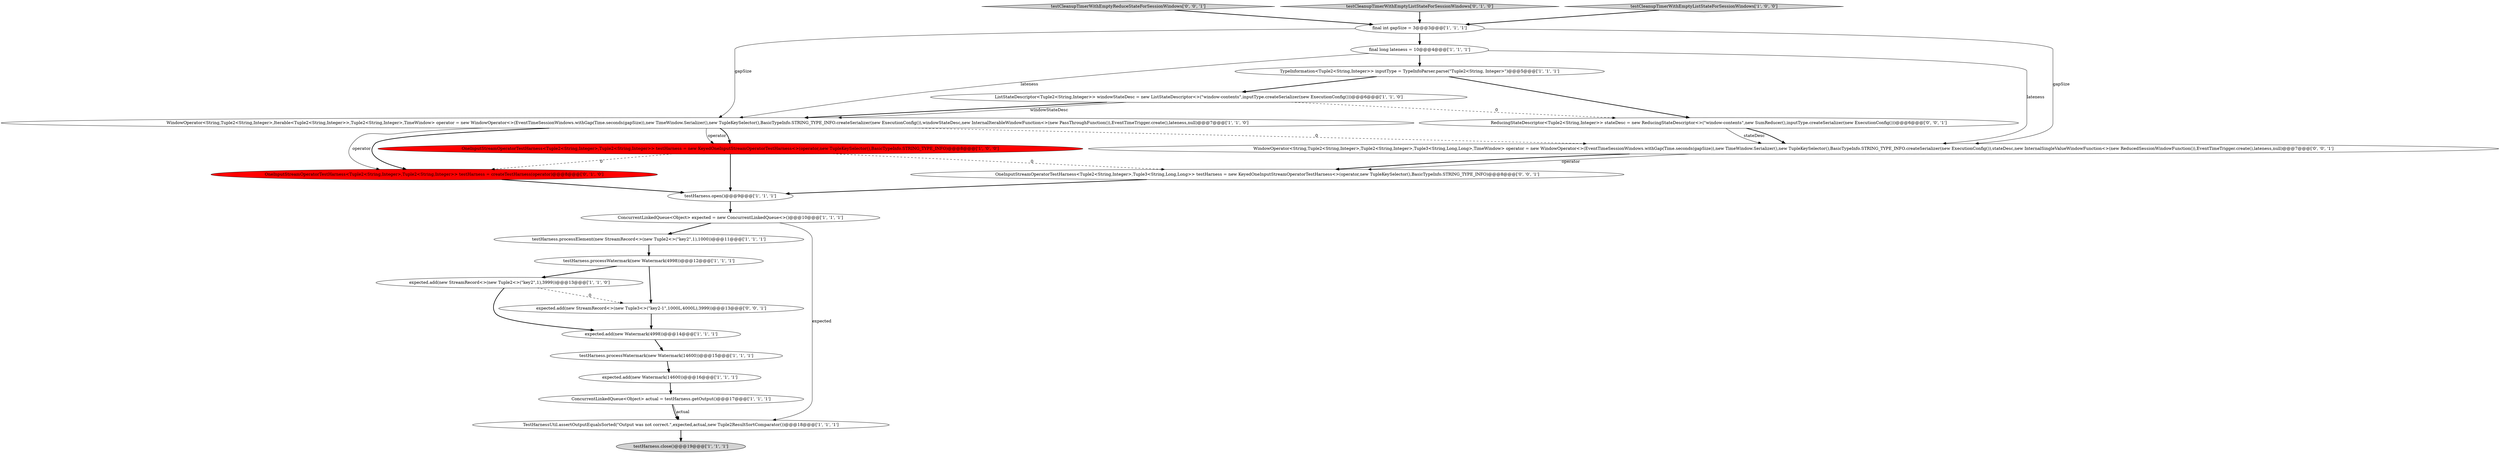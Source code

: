 digraph {
3 [style = filled, label = "expected.add(new StreamRecord<>(new Tuple2<>(\"key2\",1),3999))@@@13@@@['1', '1', '0']", fillcolor = white, shape = ellipse image = "AAA0AAABBB1BBB"];
1 [style = filled, label = "final long lateness = 10@@@4@@@['1', '1', '1']", fillcolor = white, shape = ellipse image = "AAA0AAABBB1BBB"];
22 [style = filled, label = "expected.add(new StreamRecord<>(new Tuple3<>(\"key2-1\",1000L,4000L),3999))@@@13@@@['0', '0', '1']", fillcolor = white, shape = ellipse image = "AAA0AAABBB3BBB"];
17 [style = filled, label = "testHarness.processElement(new StreamRecord<>(new Tuple2<>(\"key2\",1),1000))@@@11@@@['1', '1', '1']", fillcolor = white, shape = ellipse image = "AAA0AAABBB1BBB"];
24 [style = filled, label = "testCleanupTimerWithEmptyReduceStateForSessionWindows['0', '0', '1']", fillcolor = lightgray, shape = diamond image = "AAA0AAABBB3BBB"];
20 [style = filled, label = "OneInputStreamOperatorTestHarness<Tuple2<String,Integer>,Tuple3<String,Long,Long>> testHarness = new KeyedOneInputStreamOperatorTestHarness<>(operator,new TupleKeySelector(),BasicTypeInfo.STRING_TYPE_INFO)@@@8@@@['0', '0', '1']", fillcolor = white, shape = ellipse image = "AAA0AAABBB3BBB"];
6 [style = filled, label = "ConcurrentLinkedQueue<Object> actual = testHarness.getOutput()@@@17@@@['1', '1', '1']", fillcolor = white, shape = ellipse image = "AAA0AAABBB1BBB"];
7 [style = filled, label = "TestHarnessUtil.assertOutputEqualsSorted(\"Output was not correct.\",expected,actual,new Tuple2ResultSortComparator())@@@18@@@['1', '1', '1']", fillcolor = white, shape = ellipse image = "AAA0AAABBB1BBB"];
15 [style = filled, label = "WindowOperator<String,Tuple2<String,Integer>,Iterable<Tuple2<String,Integer>>,Tuple2<String,Integer>,TimeWindow> operator = new WindowOperator<>(EventTimeSessionWindows.withGap(Time.seconds(gapSize)),new TimeWindow.Serializer(),new TupleKeySelector(),BasicTypeInfo.STRING_TYPE_INFO.createSerializer(new ExecutionConfig()),windowStateDesc,new InternalIterableWindowFunction<>(new PassThroughFunction()),EventTimeTrigger.create(),lateness,null)@@@7@@@['1', '1', '0']", fillcolor = white, shape = ellipse image = "AAA0AAABBB1BBB"];
5 [style = filled, label = "testHarness.processWatermark(new Watermark(14600))@@@15@@@['1', '1', '1']", fillcolor = white, shape = ellipse image = "AAA0AAABBB1BBB"];
0 [style = filled, label = "expected.add(new Watermark(4998))@@@14@@@['1', '1', '1']", fillcolor = white, shape = ellipse image = "AAA0AAABBB1BBB"];
12 [style = filled, label = "ListStateDescriptor<Tuple2<String,Integer>> windowStateDesc = new ListStateDescriptor<>(\"window-contents\",inputType.createSerializer(new ExecutionConfig()))@@@6@@@['1', '1', '0']", fillcolor = white, shape = ellipse image = "AAA0AAABBB1BBB"];
21 [style = filled, label = "ReducingStateDescriptor<Tuple2<String,Integer>> stateDesc = new ReducingStateDescriptor<>(\"window-contents\",new SumReducer(),inputType.createSerializer(new ExecutionConfig()))@@@6@@@['0', '0', '1']", fillcolor = white, shape = ellipse image = "AAA0AAABBB3BBB"];
18 [style = filled, label = "testCleanupTimerWithEmptyListStateForSessionWindows['0', '1', '0']", fillcolor = lightgray, shape = diamond image = "AAA0AAABBB2BBB"];
23 [style = filled, label = "WindowOperator<String,Tuple2<String,Integer>,Tuple2<String,Integer>,Tuple3<String,Long,Long>,TimeWindow> operator = new WindowOperator<>(EventTimeSessionWindows.withGap(Time.seconds(gapSize)),new TimeWindow.Serializer(),new TupleKeySelector(),BasicTypeInfo.STRING_TYPE_INFO.createSerializer(new ExecutionConfig()),stateDesc,new InternalSingleValueWindowFunction<>(new ReducedSessionWindowFunction()),EventTimeTrigger.create(),lateness,null)@@@7@@@['0', '0', '1']", fillcolor = white, shape = ellipse image = "AAA0AAABBB3BBB"];
14 [style = filled, label = "testCleanupTimerWithEmptyListStateForSessionWindows['1', '0', '0']", fillcolor = lightgray, shape = diamond image = "AAA0AAABBB1BBB"];
4 [style = filled, label = "testHarness.close()@@@19@@@['1', '1', '1']", fillcolor = lightgray, shape = ellipse image = "AAA0AAABBB1BBB"];
2 [style = filled, label = "testHarness.open()@@@9@@@['1', '1', '1']", fillcolor = white, shape = ellipse image = "AAA0AAABBB1BBB"];
10 [style = filled, label = "expected.add(new Watermark(14600))@@@16@@@['1', '1', '1']", fillcolor = white, shape = ellipse image = "AAA0AAABBB1BBB"];
8 [style = filled, label = "ConcurrentLinkedQueue<Object> expected = new ConcurrentLinkedQueue<>()@@@10@@@['1', '1', '1']", fillcolor = white, shape = ellipse image = "AAA0AAABBB1BBB"];
19 [style = filled, label = "OneInputStreamOperatorTestHarness<Tuple2<String,Integer>,Tuple2<String,Integer>> testHarness = createTestHarness(operator)@@@8@@@['0', '1', '0']", fillcolor = red, shape = ellipse image = "AAA1AAABBB2BBB"];
9 [style = filled, label = "final int gapSize = 3@@@3@@@['1', '1', '1']", fillcolor = white, shape = ellipse image = "AAA0AAABBB1BBB"];
13 [style = filled, label = "testHarness.processWatermark(new Watermark(4998))@@@12@@@['1', '1', '1']", fillcolor = white, shape = ellipse image = "AAA0AAABBB1BBB"];
16 [style = filled, label = "OneInputStreamOperatorTestHarness<Tuple2<String,Integer>,Tuple2<String,Integer>> testHarness = new KeyedOneInputStreamOperatorTestHarness<>(operator,new TupleKeySelector(),BasicTypeInfo.STRING_TYPE_INFO)@@@8@@@['1', '0', '0']", fillcolor = red, shape = ellipse image = "AAA1AAABBB1BBB"];
11 [style = filled, label = "TypeInformation<Tuple2<String,Integer>> inputType = TypeInfoParser.parse(\"Tuple2<String, Integer>\")@@@5@@@['1', '1', '1']", fillcolor = white, shape = ellipse image = "AAA0AAABBB1BBB"];
16->20 [style = dashed, label="0"];
5->10 [style = bold, label=""];
23->20 [style = solid, label="operator"];
23->20 [style = bold, label=""];
15->23 [style = dashed, label="0"];
15->16 [style = solid, label="operator"];
16->19 [style = dashed, label="0"];
1->15 [style = solid, label="lateness"];
8->7 [style = solid, label="expected"];
11->21 [style = bold, label=""];
12->15 [style = bold, label=""];
21->23 [style = solid, label="stateDesc"];
11->12 [style = bold, label=""];
12->15 [style = solid, label="windowStateDesc"];
3->22 [style = dashed, label="0"];
19->2 [style = bold, label=""];
7->4 [style = bold, label=""];
16->2 [style = bold, label=""];
15->19 [style = bold, label=""];
15->16 [style = bold, label=""];
9->15 [style = solid, label="gapSize"];
10->6 [style = bold, label=""];
9->23 [style = solid, label="gapSize"];
12->21 [style = dashed, label="0"];
3->0 [style = bold, label=""];
1->11 [style = bold, label=""];
1->23 [style = solid, label="lateness"];
20->2 [style = bold, label=""];
8->17 [style = bold, label=""];
22->0 [style = bold, label=""];
13->3 [style = bold, label=""];
6->7 [style = solid, label="actual"];
15->19 [style = solid, label="operator"];
18->9 [style = bold, label=""];
14->9 [style = bold, label=""];
17->13 [style = bold, label=""];
13->22 [style = bold, label=""];
9->1 [style = bold, label=""];
6->7 [style = bold, label=""];
24->9 [style = bold, label=""];
2->8 [style = bold, label=""];
0->5 [style = bold, label=""];
21->23 [style = bold, label=""];
}
